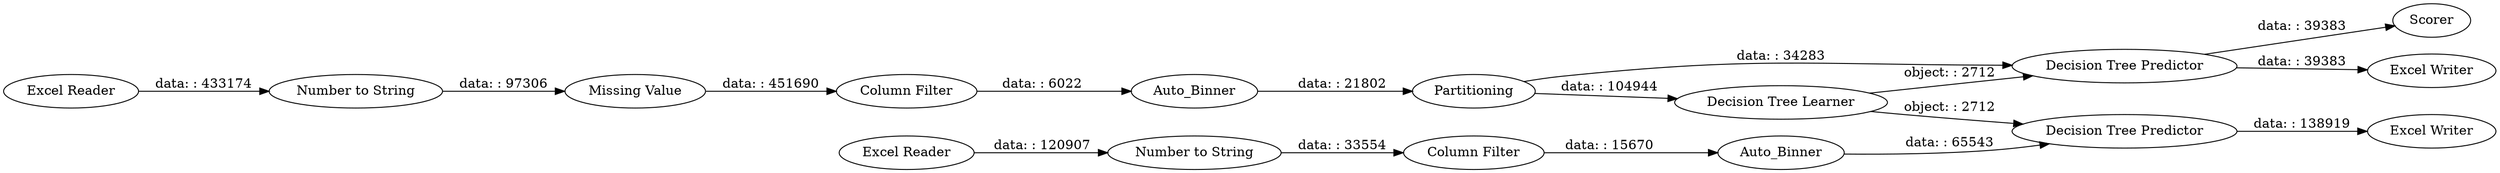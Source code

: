 digraph {
	"-2235984983107878167_1" [label="Excel Reader"]
	"-2235984983107878167_8" [label="Decision Tree Predictor"]
	"-2235984983107878167_7" [label="Decision Tree Learner"]
	"-2235984983107878167_15" [label="Excel Writer"]
	"-2235984983107878167_16" [label=Scorer]
	"-2235984983107878167_11" [label="Column Filter"]
	"-2235984983107878167_6" [label=Partitioning]
	"-2235984983107878167_17" [label="Excel Writer"]
	"-2235984983107878167_12" [label=Auto_Binner]
	"-2235984983107878167_5" [label=Auto_Binner]
	"-2235984983107878167_4" [label="Column Filter"]
	"-2235984983107878167_10" [label="Number to String"]
	"-2235984983107878167_2" [label="Number to String"]
	"-2235984983107878167_3" [label="Missing Value"]
	"-2235984983107878167_13" [label="Decision Tree Predictor"]
	"-2235984983107878167_9" [label="Excel Reader"]
	"-2235984983107878167_10" -> "-2235984983107878167_11" [label="data: : 33554"]
	"-2235984983107878167_3" -> "-2235984983107878167_4" [label="data: : 451690"]
	"-2235984983107878167_1" -> "-2235984983107878167_2" [label="data: : 433174"]
	"-2235984983107878167_6" -> "-2235984983107878167_8" [label="data: : 34283"]
	"-2235984983107878167_2" -> "-2235984983107878167_3" [label="data: : 97306"]
	"-2235984983107878167_7" -> "-2235984983107878167_13" [label="object: : 2712"]
	"-2235984983107878167_8" -> "-2235984983107878167_16" [label="data: : 39383"]
	"-2235984983107878167_9" -> "-2235984983107878167_10" [label="data: : 120907"]
	"-2235984983107878167_6" -> "-2235984983107878167_7" [label="data: : 104944"]
	"-2235984983107878167_4" -> "-2235984983107878167_5" [label="data: : 6022"]
	"-2235984983107878167_13" -> "-2235984983107878167_15" [label="data: : 138919"]
	"-2235984983107878167_8" -> "-2235984983107878167_17" [label="data: : 39383"]
	"-2235984983107878167_12" -> "-2235984983107878167_13" [label="data: : 65543"]
	"-2235984983107878167_11" -> "-2235984983107878167_12" [label="data: : 15670"]
	"-2235984983107878167_5" -> "-2235984983107878167_6" [label="data: : 21802"]
	"-2235984983107878167_7" -> "-2235984983107878167_8" [label="object: : 2712"]
	rankdir=LR
}
